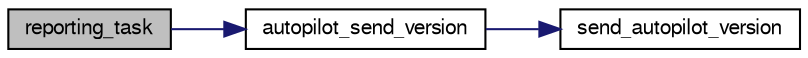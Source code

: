 digraph "reporting_task"
{
  edge [fontname="FreeSans",fontsize="10",labelfontname="FreeSans",labelfontsize="10"];
  node [fontname="FreeSans",fontsize="10",shape=record];
  rankdir="LR";
  Node1 [label="reporting_task",height=0.2,width=0.4,color="black", fillcolor="grey75", style="filled", fontcolor="black"];
  Node1 -> Node2 [color="midnightblue",fontsize="10",style="solid",fontname="FreeSans"];
  Node2 [label="autopilot_send_version",height=0.2,width=0.4,color="black", fillcolor="white", style="filled",URL="$autopilot_8c.html#ac26e7b23b69d3d3dc0fd390fb96efdbb",tooltip="send autopilot version "];
  Node2 -> Node3 [color="midnightblue",fontsize="10",style="solid",fontname="FreeSans"];
  Node3 [label="send_autopilot_version",height=0.2,width=0.4,color="black", fillcolor="white", style="filled",URL="$autopilot_8c.html#a4f0db67f7344287a8e1e4eaca348b66c"];
}
